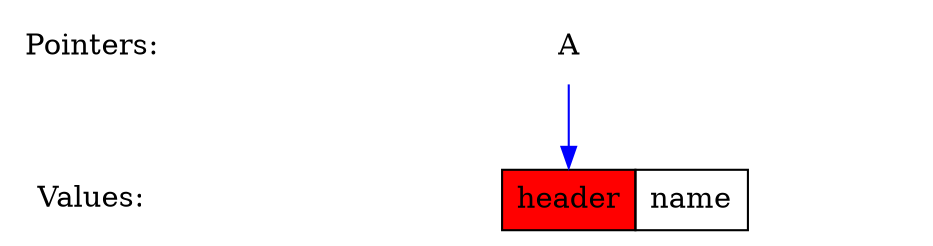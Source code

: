 # dot -Tpng symbol-data-structure.dot -o symbol-data-structure.png

digraph {
    node [shape=plaintext, fontcolor=black, fontsize=14];
    "Pointers:" -> "Values:" [color=white];

    pointers [shape=record, fontcolor=black, fontsize=14, width=4.75, label="<f0> A", color=white];

    values
    [
        shape = none
        label = <<table border="0" cellspacing="0" cellpadding="6">
                    <tr><td port="f0" border="1" bgcolor="red">header</td><td port="f1" border="1">name</td></tr>
                </table>>
    ]

    { rank=same; "Pointers:"; pointers }
    { rank=same; "Values:"; values }

    edge [color=blue];
    pointers:f0 -> values:f0;
}
